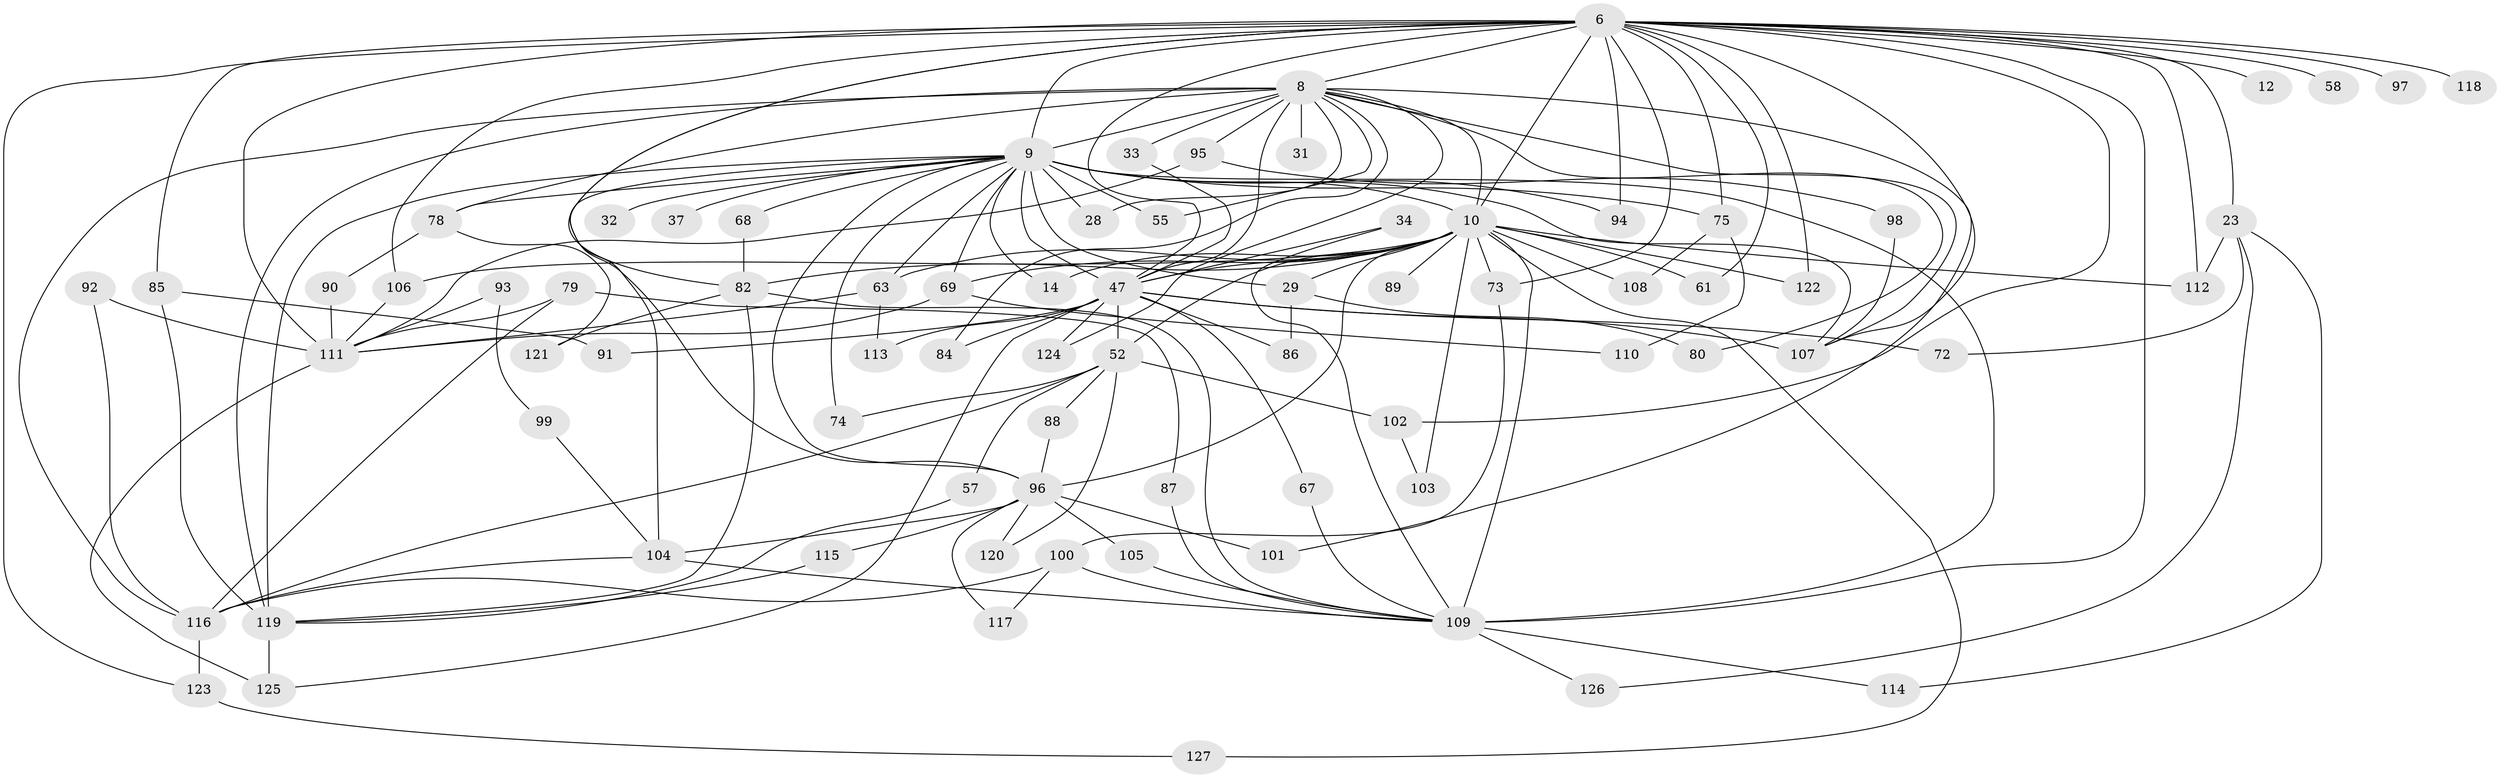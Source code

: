 // original degree distribution, {25: 0.007874015748031496, 18: 0.007874015748031496, 29: 0.007874015748031496, 22: 0.015748031496062992, 20: 0.007874015748031496, 23: 0.007874015748031496, 19: 0.015748031496062992, 12: 0.007874015748031496, 8: 0.015748031496062992, 2: 0.5039370078740157, 4: 0.08661417322834646, 3: 0.2125984251968504, 5: 0.03937007874015748, 7: 0.031496062992125984, 6: 0.023622047244094488, 9: 0.007874015748031496}
// Generated by graph-tools (version 1.1) at 2025/46/03/04/25 21:46:23]
// undirected, 76 vertices, 155 edges
graph export_dot {
graph [start="1"]
  node [color=gray90,style=filled];
  6 [super="+3"];
  8 [super="+7"];
  9 [super="+4"];
  10 [super="+5"];
  12;
  14;
  23 [super="+19"];
  28;
  29;
  31;
  32;
  33;
  34;
  37;
  47 [super="+20+1"];
  52 [super="+24"];
  55;
  57;
  58;
  61;
  63 [super="+50"];
  67;
  68;
  69 [super="+15+59"];
  72;
  73 [super="+64"];
  74;
  75;
  78 [super="+21+49"];
  79;
  80;
  82 [super="+35+46+53"];
  84;
  85;
  86;
  87;
  88;
  89 [super="+27"];
  90;
  91;
  92;
  93;
  94;
  95 [super="+81"];
  96 [super="+56+83+77"];
  97;
  98;
  99;
  100 [super="+66"];
  101;
  102;
  103;
  104 [super="+43"];
  105;
  106 [super="+18"];
  107 [super="+17+54+40+39+42"];
  108;
  109 [super="+48+62"];
  110;
  111 [super="+38"];
  112 [super="+76"];
  113;
  114;
  115;
  116 [super="+70"];
  117;
  118 [super="+71"];
  119 [super="+41+30"];
  120;
  121;
  122;
  123;
  124;
  125 [super="+65"];
  126;
  127;
  6 -- 8 [weight=4];
  6 -- 9 [weight=4];
  6 -- 10 [weight=6];
  6 -- 12 [weight=2];
  6 -- 58 [weight=2];
  6 -- 75;
  6 -- 94;
  6 -- 97 [weight=2];
  6 -- 109 [weight=5];
  6 -- 122;
  6 -- 123;
  6 -- 85;
  6 -- 23 [weight=3];
  6 -- 102;
  6 -- 111 [weight=4];
  6 -- 118 [weight=2];
  6 -- 61;
  6 -- 106;
  6 -- 47 [weight=2];
  6 -- 82;
  6 -- 112;
  6 -- 107;
  6 -- 73;
  6 -- 96;
  8 -- 9 [weight=4];
  8 -- 10 [weight=6];
  8 -- 28;
  8 -- 31 [weight=2];
  8 -- 33;
  8 -- 55;
  8 -- 78 [weight=2];
  8 -- 95 [weight=2];
  8 -- 119 [weight=4];
  8 -- 124;
  8 -- 80;
  8 -- 84;
  8 -- 101;
  8 -- 47 [weight=3];
  8 -- 116;
  8 -- 107;
  9 -- 10 [weight=6];
  9 -- 14;
  9 -- 28;
  9 -- 29;
  9 -- 32 [weight=2];
  9 -- 37 [weight=2];
  9 -- 55;
  9 -- 68;
  9 -- 74;
  9 -- 75;
  9 -- 94;
  9 -- 78 [weight=2];
  9 -- 119;
  9 -- 104;
  9 -- 109;
  9 -- 47 [weight=3];
  9 -- 107 [weight=2];
  9 -- 69 [weight=2];
  9 -- 63;
  9 -- 96 [weight=3];
  10 -- 103;
  10 -- 14;
  10 -- 82 [weight=3];
  10 -- 89 [weight=2];
  10 -- 29;
  10 -- 106;
  10 -- 108;
  10 -- 127;
  10 -- 112 [weight=2];
  10 -- 52;
  10 -- 122;
  10 -- 61;
  10 -- 63;
  10 -- 109;
  10 -- 47 [weight=3];
  10 -- 69;
  10 -- 96 [weight=2];
  10 -- 73;
  23 -- 72;
  23 -- 114;
  23 -- 126;
  23 -- 112;
  29 -- 80;
  29 -- 86;
  33 -- 47;
  34 -- 47;
  34 -- 109;
  47 -- 67;
  47 -- 72;
  47 -- 84;
  47 -- 86;
  47 -- 91;
  47 -- 113;
  47 -- 52 [weight=2];
  47 -- 124;
  47 -- 107 [weight=3];
  47 -- 125;
  52 -- 57;
  52 -- 74;
  52 -- 88;
  52 -- 116 [weight=2];
  52 -- 120;
  52 -- 102;
  57 -- 119;
  63 -- 113;
  63 -- 111;
  67 -- 109;
  68 -- 82;
  69 -- 110;
  69 -- 111;
  73 -- 100;
  75 -- 108;
  75 -- 110;
  78 -- 90;
  78 -- 121;
  79 -- 87;
  79 -- 111;
  79 -- 116;
  82 -- 119;
  82 -- 121;
  82 -- 109;
  85 -- 91;
  85 -- 119;
  87 -- 109;
  88 -- 96;
  90 -- 111;
  92 -- 111;
  92 -- 116;
  93 -- 99;
  93 -- 111 [weight=2];
  95 -- 98;
  95 -- 111;
  96 -- 104;
  96 -- 105;
  96 -- 120;
  96 -- 101;
  96 -- 115;
  96 -- 117;
  98 -- 107;
  99 -- 104;
  100 -- 117;
  100 -- 116;
  100 -- 109 [weight=2];
  102 -- 103;
  104 -- 109 [weight=2];
  104 -- 116;
  105 -- 109;
  106 -- 111 [weight=2];
  109 -- 126;
  109 -- 114;
  111 -- 125;
  115 -- 119;
  116 -- 123;
  119 -- 125;
  123 -- 127;
}
